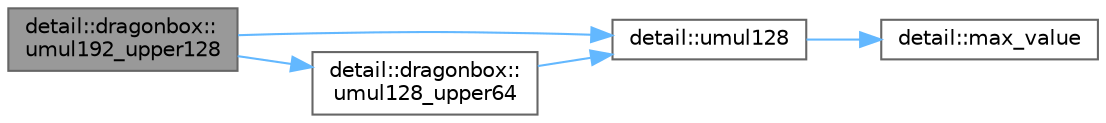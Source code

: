 digraph "detail::dragonbox::umul192_upper128"
{
 // LATEX_PDF_SIZE
  bgcolor="transparent";
  edge [fontname=Helvetica,fontsize=10,labelfontname=Helvetica,labelfontsize=10];
  node [fontname=Helvetica,fontsize=10,shape=box,height=0.2,width=0.4];
  rankdir="LR";
  Node1 [id="Node000001",label="detail::dragonbox::\lumul192_upper128",height=0.2,width=0.4,color="gray40", fillcolor="grey60", style="filled", fontcolor="black",tooltip=" "];
  Node1 -> Node2 [id="edge1_Node000001_Node000002",color="steelblue1",style="solid",tooltip=" "];
  Node2 [id="Node000002",label="detail::umul128",height=0.2,width=0.4,color="grey40", fillcolor="white", style="filled",URL="$namespacedetail.html#af5445b7afaa390e5f8ff7e6073221f9b",tooltip=" "];
  Node2 -> Node3 [id="edge2_Node000002_Node000003",color="steelblue1",style="solid",tooltip=" "];
  Node3 [id="Node000003",label="detail::max_value",height=0.2,width=0.4,color="grey40", fillcolor="white", style="filled",URL="$namespacedetail.html#a45c2130c44ebe54179eafcee3cda2bfb",tooltip=" "];
  Node1 -> Node4 [id="edge3_Node000001_Node000004",color="steelblue1",style="solid",tooltip=" "];
  Node4 [id="Node000004",label="detail::dragonbox::\lumul128_upper64",height=0.2,width=0.4,color="grey40", fillcolor="white", style="filled",URL="$namespacedetail_1_1dragonbox.html#afb57aa963bc4232fb4bc88b845581d5a",tooltip=" "];
  Node4 -> Node2 [id="edge4_Node000004_Node000002",color="steelblue1",style="solid",tooltip=" "];
}
